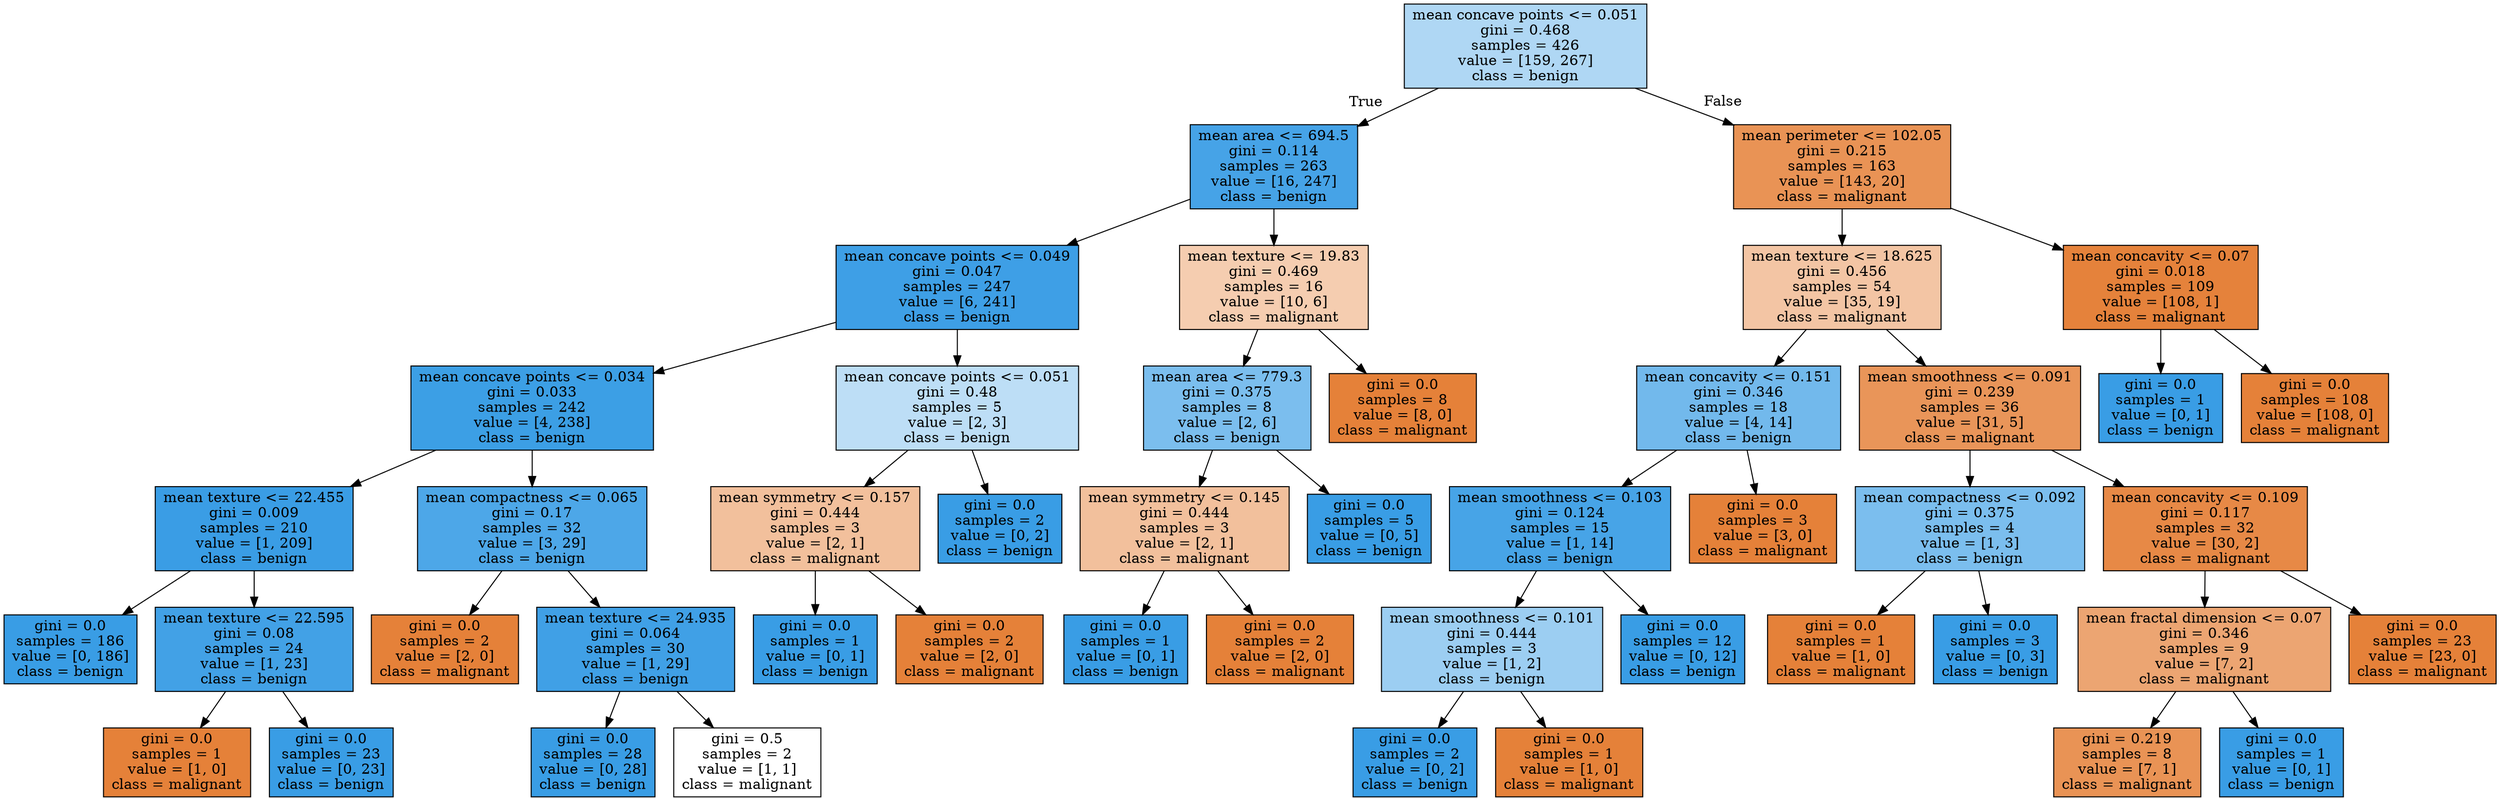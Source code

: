 digraph Tree {
node [shape=box, style="filled", color="black"] ;
0 [label="mean concave points <= 0.051\ngini = 0.468\nsamples = 426\nvalue = [159, 267]\nclass = benign", fillcolor="#afd7f4"] ;
1 [label="mean area <= 694.5\ngini = 0.114\nsamples = 263\nvalue = [16, 247]\nclass = benign", fillcolor="#46a3e7"] ;
0 -> 1 [labeldistance=2.5, labelangle=45, headlabel="True"] ;
2 [label="mean concave points <= 0.049\ngini = 0.047\nsamples = 247\nvalue = [6, 241]\nclass = benign", fillcolor="#3e9fe6"] ;
1 -> 2 ;
3 [label="mean concave points <= 0.034\ngini = 0.033\nsamples = 242\nvalue = [4, 238]\nclass = benign", fillcolor="#3c9fe5"] ;
2 -> 3 ;
4 [label="mean texture <= 22.455\ngini = 0.009\nsamples = 210\nvalue = [1, 209]\nclass = benign", fillcolor="#3a9de5"] ;
3 -> 4 ;
5 [label="gini = 0.0\nsamples = 186\nvalue = [0, 186]\nclass = benign", fillcolor="#399de5"] ;
4 -> 5 ;
6 [label="mean texture <= 22.595\ngini = 0.08\nsamples = 24\nvalue = [1, 23]\nclass = benign", fillcolor="#42a1e6"] ;
4 -> 6 ;
7 [label="gini = 0.0\nsamples = 1\nvalue = [1, 0]\nclass = malignant", fillcolor="#e58139"] ;
6 -> 7 ;
8 [label="gini = 0.0\nsamples = 23\nvalue = [0, 23]\nclass = benign", fillcolor="#399de5"] ;
6 -> 8 ;
9 [label="mean compactness <= 0.065\ngini = 0.17\nsamples = 32\nvalue = [3, 29]\nclass = benign", fillcolor="#4da7e8"] ;
3 -> 9 ;
10 [label="gini = 0.0\nsamples = 2\nvalue = [2, 0]\nclass = malignant", fillcolor="#e58139"] ;
9 -> 10 ;
11 [label="mean texture <= 24.935\ngini = 0.064\nsamples = 30\nvalue = [1, 29]\nclass = benign", fillcolor="#40a0e6"] ;
9 -> 11 ;
12 [label="gini = 0.0\nsamples = 28\nvalue = [0, 28]\nclass = benign", fillcolor="#399de5"] ;
11 -> 12 ;
13 [label="gini = 0.5\nsamples = 2\nvalue = [1, 1]\nclass = malignant", fillcolor="#ffffff"] ;
11 -> 13 ;
14 [label="mean concave points <= 0.051\ngini = 0.48\nsamples = 5\nvalue = [2, 3]\nclass = benign", fillcolor="#bddef6"] ;
2 -> 14 ;
15 [label="mean symmetry <= 0.157\ngini = 0.444\nsamples = 3\nvalue = [2, 1]\nclass = malignant", fillcolor="#f2c09c"] ;
14 -> 15 ;
16 [label="gini = 0.0\nsamples = 1\nvalue = [0, 1]\nclass = benign", fillcolor="#399de5"] ;
15 -> 16 ;
17 [label="gini = 0.0\nsamples = 2\nvalue = [2, 0]\nclass = malignant", fillcolor="#e58139"] ;
15 -> 17 ;
18 [label="gini = 0.0\nsamples = 2\nvalue = [0, 2]\nclass = benign", fillcolor="#399de5"] ;
14 -> 18 ;
19 [label="mean texture <= 19.83\ngini = 0.469\nsamples = 16\nvalue = [10, 6]\nclass = malignant", fillcolor="#f5cdb0"] ;
1 -> 19 ;
20 [label="mean area <= 779.3\ngini = 0.375\nsamples = 8\nvalue = [2, 6]\nclass = benign", fillcolor="#7bbeee"] ;
19 -> 20 ;
21 [label="mean symmetry <= 0.145\ngini = 0.444\nsamples = 3\nvalue = [2, 1]\nclass = malignant", fillcolor="#f2c09c"] ;
20 -> 21 ;
22 [label="gini = 0.0\nsamples = 1\nvalue = [0, 1]\nclass = benign", fillcolor="#399de5"] ;
21 -> 22 ;
23 [label="gini = 0.0\nsamples = 2\nvalue = [2, 0]\nclass = malignant", fillcolor="#e58139"] ;
21 -> 23 ;
24 [label="gini = 0.0\nsamples = 5\nvalue = [0, 5]\nclass = benign", fillcolor="#399de5"] ;
20 -> 24 ;
25 [label="gini = 0.0\nsamples = 8\nvalue = [8, 0]\nclass = malignant", fillcolor="#e58139"] ;
19 -> 25 ;
26 [label="mean perimeter <= 102.05\ngini = 0.215\nsamples = 163\nvalue = [143, 20]\nclass = malignant", fillcolor="#e99355"] ;
0 -> 26 [labeldistance=2.5, labelangle=-45, headlabel="False"] ;
27 [label="mean texture <= 18.625\ngini = 0.456\nsamples = 54\nvalue = [35, 19]\nclass = malignant", fillcolor="#f3c5a4"] ;
26 -> 27 ;
28 [label="mean concavity <= 0.151\ngini = 0.346\nsamples = 18\nvalue = [4, 14]\nclass = benign", fillcolor="#72b9ec"] ;
27 -> 28 ;
29 [label="mean smoothness <= 0.103\ngini = 0.124\nsamples = 15\nvalue = [1, 14]\nclass = benign", fillcolor="#47a4e7"] ;
28 -> 29 ;
30 [label="mean smoothness <= 0.101\ngini = 0.444\nsamples = 3\nvalue = [1, 2]\nclass = benign", fillcolor="#9ccef2"] ;
29 -> 30 ;
31 [label="gini = 0.0\nsamples = 2\nvalue = [0, 2]\nclass = benign", fillcolor="#399de5"] ;
30 -> 31 ;
32 [label="gini = 0.0\nsamples = 1\nvalue = [1, 0]\nclass = malignant", fillcolor="#e58139"] ;
30 -> 32 ;
33 [label="gini = 0.0\nsamples = 12\nvalue = [0, 12]\nclass = benign", fillcolor="#399de5"] ;
29 -> 33 ;
34 [label="gini = 0.0\nsamples = 3\nvalue = [3, 0]\nclass = malignant", fillcolor="#e58139"] ;
28 -> 34 ;
35 [label="mean smoothness <= 0.091\ngini = 0.239\nsamples = 36\nvalue = [31, 5]\nclass = malignant", fillcolor="#e99559"] ;
27 -> 35 ;
36 [label="mean compactness <= 0.092\ngini = 0.375\nsamples = 4\nvalue = [1, 3]\nclass = benign", fillcolor="#7bbeee"] ;
35 -> 36 ;
37 [label="gini = 0.0\nsamples = 1\nvalue = [1, 0]\nclass = malignant", fillcolor="#e58139"] ;
36 -> 37 ;
38 [label="gini = 0.0\nsamples = 3\nvalue = [0, 3]\nclass = benign", fillcolor="#399de5"] ;
36 -> 38 ;
39 [label="mean concavity <= 0.109\ngini = 0.117\nsamples = 32\nvalue = [30, 2]\nclass = malignant", fillcolor="#e78946"] ;
35 -> 39 ;
40 [label="mean fractal dimension <= 0.07\ngini = 0.346\nsamples = 9\nvalue = [7, 2]\nclass = malignant", fillcolor="#eca572"] ;
39 -> 40 ;
41 [label="gini = 0.219\nsamples = 8\nvalue = [7, 1]\nclass = malignant", fillcolor="#e99355"] ;
40 -> 41 ;
42 [label="gini = 0.0\nsamples = 1\nvalue = [0, 1]\nclass = benign", fillcolor="#399de5"] ;
40 -> 42 ;
43 [label="gini = 0.0\nsamples = 23\nvalue = [23, 0]\nclass = malignant", fillcolor="#e58139"] ;
39 -> 43 ;
44 [label="mean concavity <= 0.07\ngini = 0.018\nsamples = 109\nvalue = [108, 1]\nclass = malignant", fillcolor="#e5823b"] ;
26 -> 44 ;
45 [label="gini = 0.0\nsamples = 1\nvalue = [0, 1]\nclass = benign", fillcolor="#399de5"] ;
44 -> 45 ;
46 [label="gini = 0.0\nsamples = 108\nvalue = [108, 0]\nclass = malignant", fillcolor="#e58139"] ;
44 -> 46 ;
}